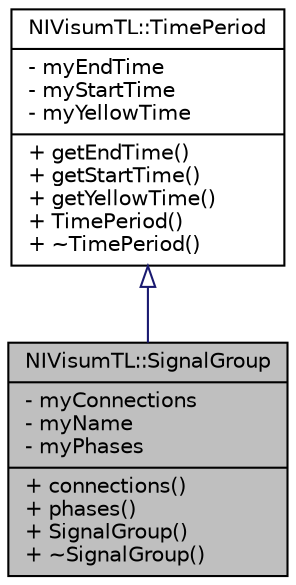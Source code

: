 digraph "NIVisumTL::SignalGroup"
{
  edge [fontname="Helvetica",fontsize="10",labelfontname="Helvetica",labelfontsize="10"];
  node [fontname="Helvetica",fontsize="10",shape=record];
  Node2 [label="{NIVisumTL::SignalGroup\n|- myConnections\l- myName\l- myPhases\l|+ connections()\l+ phases()\l+ SignalGroup()\l+ ~SignalGroup()\l}",height=0.2,width=0.4,color="black", fillcolor="grey75", style="filled", fontcolor="black"];
  Node3 -> Node2 [dir="back",color="midnightblue",fontsize="10",style="solid",arrowtail="onormal",fontname="Helvetica"];
  Node3 [label="{NIVisumTL::TimePeriod\n|- myEndTime\l- myStartTime\l- myYellowTime\l|+ getEndTime()\l+ getStartTime()\l+ getYellowTime()\l+ TimePeriod()\l+ ~TimePeriod()\l}",height=0.2,width=0.4,color="black", fillcolor="white", style="filled",URL="$d9/d83/class_n_i_visum_t_l_1_1_time_period.html",tooltip="A time period with a start and an end time. "];
}
